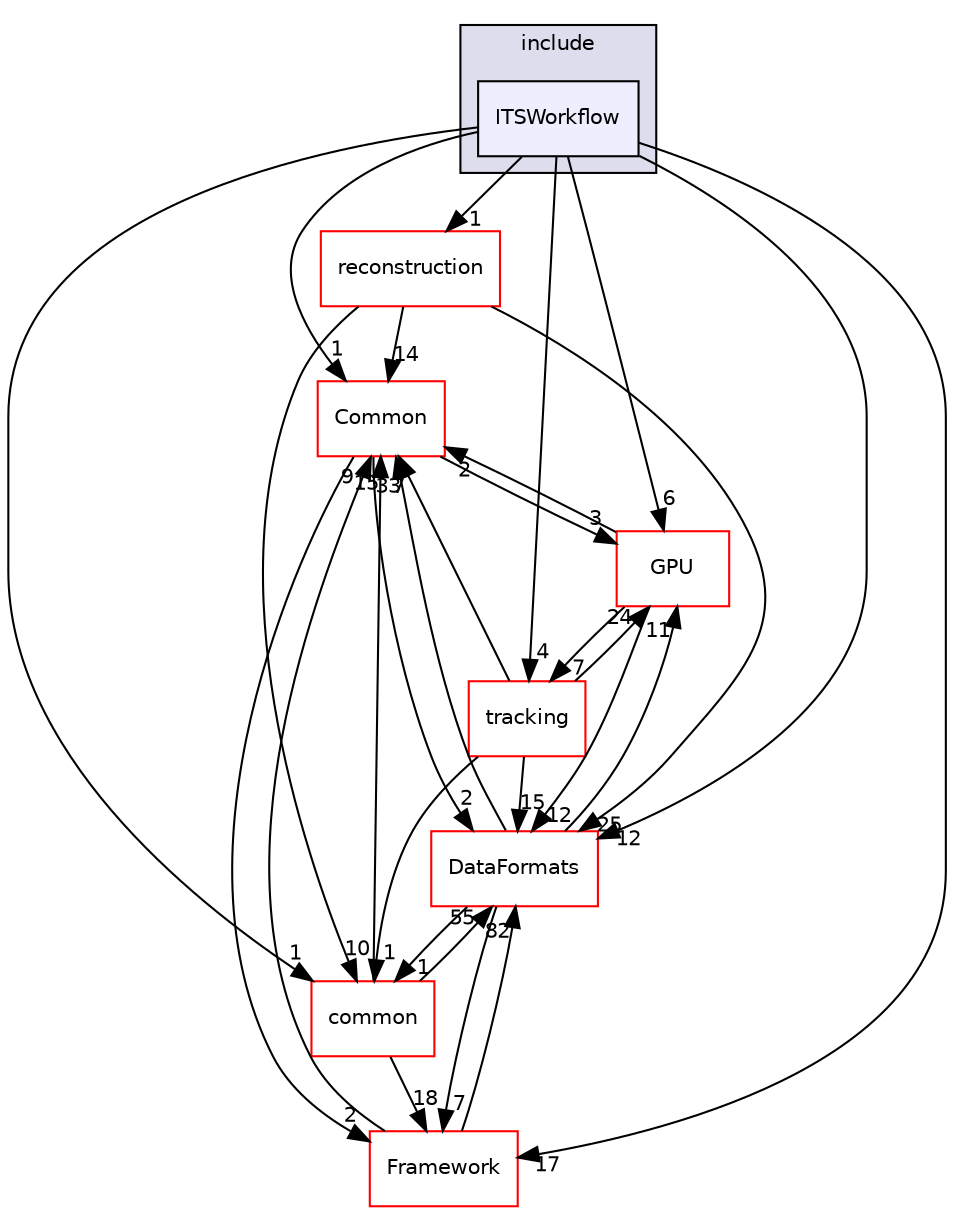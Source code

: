 digraph "/home/travis/build/AliceO2Group/AliceO2/Detectors/ITSMFT/ITS/workflow/include/ITSWorkflow" {
  bgcolor=transparent;
  compound=true
  node [ fontsize="10", fontname="Helvetica"];
  edge [ labelfontsize="10", labelfontname="Helvetica"];
  subgraph clusterdir_618fe6153adfd0aa136e98ba4badcb47 {
    graph [ bgcolor="#ddddee", pencolor="black", label="include" fontname="Helvetica", fontsize="10", URL="dir_618fe6153adfd0aa136e98ba4badcb47.html"]
  dir_2c40afba594fde3eef37ddd5abe3c060 [shape=box, label="ITSWorkflow", style="filled", fillcolor="#eeeeff", pencolor="black", URL="dir_2c40afba594fde3eef37ddd5abe3c060.html"];
  }
  dir_4ab6b4cc6a7edbff49100e9123df213f [shape=box label="Common" color="red" URL="dir_4ab6b4cc6a7edbff49100e9123df213f.html"];
  dir_85bf31a2e8d306e7598ffcb73f8df6bf [shape=box label="common" color="red" URL="dir_85bf31a2e8d306e7598ffcb73f8df6bf.html"];
  dir_5125ceb2b58f632ed0a3019fe2d5cbbc [shape=box label="reconstruction" color="red" URL="dir_5125ceb2b58f632ed0a3019fe2d5cbbc.html"];
  dir_beaad5fa58c175f2fa05fab7e2ac7ba4 [shape=box label="tracking" color="red" URL="dir_beaad5fa58c175f2fa05fab7e2ac7ba4.html"];
  dir_f511f1e9c03c071966ae594f00bbc5e0 [shape=box label="GPU" color="red" URL="dir_f511f1e9c03c071966ae594f00bbc5e0.html"];
  dir_bcbb2cf9a3d3d83e5515c82071a07177 [shape=box label="Framework" color="red" URL="dir_bcbb2cf9a3d3d83e5515c82071a07177.html"];
  dir_2171f7ec022c5423887b07c69b2f5b48 [shape=box label="DataFormats" color="red" URL="dir_2171f7ec022c5423887b07c69b2f5b48.html"];
  dir_2c40afba594fde3eef37ddd5abe3c060->dir_4ab6b4cc6a7edbff49100e9123df213f [headlabel="1", labeldistance=1.5 headhref="dir_000396_000027.html"];
  dir_2c40afba594fde3eef37ddd5abe3c060->dir_85bf31a2e8d306e7598ffcb73f8df6bf [headlabel="1", labeldistance=1.5 headhref="dir_000396_000061.html"];
  dir_2c40afba594fde3eef37ddd5abe3c060->dir_5125ceb2b58f632ed0a3019fe2d5cbbc [headlabel="1", labeldistance=1.5 headhref="dir_000396_000477.html"];
  dir_2c40afba594fde3eef37ddd5abe3c060->dir_beaad5fa58c175f2fa05fab7e2ac7ba4 [headlabel="4", labeldistance=1.5 headhref="dir_000396_000045.html"];
  dir_2c40afba594fde3eef37ddd5abe3c060->dir_f511f1e9c03c071966ae594f00bbc5e0 [headlabel="6", labeldistance=1.5 headhref="dir_000396_000140.html"];
  dir_2c40afba594fde3eef37ddd5abe3c060->dir_bcbb2cf9a3d3d83e5515c82071a07177 [headlabel="17", labeldistance=1.5 headhref="dir_000396_000013.html"];
  dir_2c40afba594fde3eef37ddd5abe3c060->dir_2171f7ec022c5423887b07c69b2f5b48 [headlabel="12", labeldistance=1.5 headhref="dir_000396_000076.html"];
  dir_4ab6b4cc6a7edbff49100e9123df213f->dir_f511f1e9c03c071966ae594f00bbc5e0 [headlabel="3", labeldistance=1.5 headhref="dir_000027_000140.html"];
  dir_4ab6b4cc6a7edbff49100e9123df213f->dir_bcbb2cf9a3d3d83e5515c82071a07177 [headlabel="2", labeldistance=1.5 headhref="dir_000027_000013.html"];
  dir_4ab6b4cc6a7edbff49100e9123df213f->dir_2171f7ec022c5423887b07c69b2f5b48 [headlabel="2", labeldistance=1.5 headhref="dir_000027_000076.html"];
  dir_85bf31a2e8d306e7598ffcb73f8df6bf->dir_4ab6b4cc6a7edbff49100e9123df213f [headlabel="15", labeldistance=1.5 headhref="dir_000061_000027.html"];
  dir_85bf31a2e8d306e7598ffcb73f8df6bf->dir_bcbb2cf9a3d3d83e5515c82071a07177 [headlabel="18", labeldistance=1.5 headhref="dir_000061_000013.html"];
  dir_85bf31a2e8d306e7598ffcb73f8df6bf->dir_2171f7ec022c5423887b07c69b2f5b48 [headlabel="55", labeldistance=1.5 headhref="dir_000061_000076.html"];
  dir_5125ceb2b58f632ed0a3019fe2d5cbbc->dir_4ab6b4cc6a7edbff49100e9123df213f [headlabel="14", labeldistance=1.5 headhref="dir_000477_000027.html"];
  dir_5125ceb2b58f632ed0a3019fe2d5cbbc->dir_85bf31a2e8d306e7598ffcb73f8df6bf [headlabel="10", labeldistance=1.5 headhref="dir_000477_000061.html"];
  dir_5125ceb2b58f632ed0a3019fe2d5cbbc->dir_2171f7ec022c5423887b07c69b2f5b48 [headlabel="25", labeldistance=1.5 headhref="dir_000477_000076.html"];
  dir_beaad5fa58c175f2fa05fab7e2ac7ba4->dir_4ab6b4cc6a7edbff49100e9123df213f [headlabel="7", labeldistance=1.5 headhref="dir_000045_000027.html"];
  dir_beaad5fa58c175f2fa05fab7e2ac7ba4->dir_85bf31a2e8d306e7598ffcb73f8df6bf [headlabel="1", labeldistance=1.5 headhref="dir_000045_000061.html"];
  dir_beaad5fa58c175f2fa05fab7e2ac7ba4->dir_f511f1e9c03c071966ae594f00bbc5e0 [headlabel="24", labeldistance=1.5 headhref="dir_000045_000140.html"];
  dir_beaad5fa58c175f2fa05fab7e2ac7ba4->dir_2171f7ec022c5423887b07c69b2f5b48 [headlabel="15", labeldistance=1.5 headhref="dir_000045_000076.html"];
  dir_f511f1e9c03c071966ae594f00bbc5e0->dir_4ab6b4cc6a7edbff49100e9123df213f [headlabel="2", labeldistance=1.5 headhref="dir_000140_000027.html"];
  dir_f511f1e9c03c071966ae594f00bbc5e0->dir_beaad5fa58c175f2fa05fab7e2ac7ba4 [headlabel="7", labeldistance=1.5 headhref="dir_000140_000045.html"];
  dir_f511f1e9c03c071966ae594f00bbc5e0->dir_2171f7ec022c5423887b07c69b2f5b48 [headlabel="12", labeldistance=1.5 headhref="dir_000140_000076.html"];
  dir_bcbb2cf9a3d3d83e5515c82071a07177->dir_4ab6b4cc6a7edbff49100e9123df213f [headlabel="9", labeldistance=1.5 headhref="dir_000013_000027.html"];
  dir_bcbb2cf9a3d3d83e5515c82071a07177->dir_2171f7ec022c5423887b07c69b2f5b48 [headlabel="82", labeldistance=1.5 headhref="dir_000013_000076.html"];
  dir_2171f7ec022c5423887b07c69b2f5b48->dir_4ab6b4cc6a7edbff49100e9123df213f [headlabel="33", labeldistance=1.5 headhref="dir_000076_000027.html"];
  dir_2171f7ec022c5423887b07c69b2f5b48->dir_85bf31a2e8d306e7598ffcb73f8df6bf [headlabel="1", labeldistance=1.5 headhref="dir_000076_000061.html"];
  dir_2171f7ec022c5423887b07c69b2f5b48->dir_f511f1e9c03c071966ae594f00bbc5e0 [headlabel="11", labeldistance=1.5 headhref="dir_000076_000140.html"];
  dir_2171f7ec022c5423887b07c69b2f5b48->dir_bcbb2cf9a3d3d83e5515c82071a07177 [headlabel="7", labeldistance=1.5 headhref="dir_000076_000013.html"];
}
